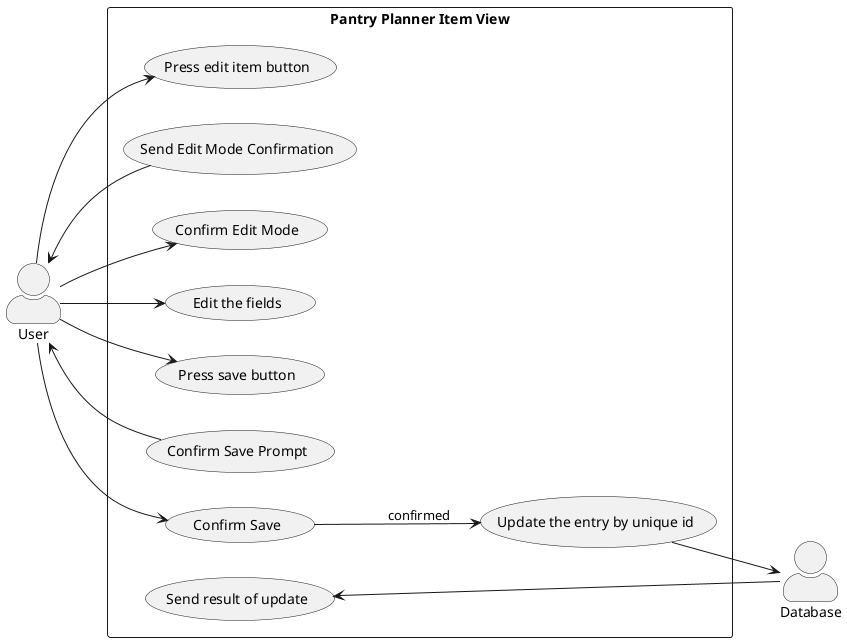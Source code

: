 @startuml AddItemUseCase

left to right direction
skinparam actorStyle awesome
skinparam packageStyle rectangle

actor User
actor Database

rectangle "Pantry Planner Item View"{
    usecase "Press edit item button" as editButton
    usecase "Send Edit Mode Confirmation" as editModeConf
    usecase "Confirm Edit Mode" as confMode
    usecase "Edit the fields" as editInfo
    usecase "Press save button" as saveButton
    usecase "Confirm Save Prompt" as saveConfPrompt
    usecase "Confirm Save" as saveConf
    usecase "Update the entry by unique id" as updateDB
    usecase "Send result of update" as sendResult
}

User --> (editButton)
User <-- editModeConf
User --> (confMode)
User --> (editInfo)
User --> saveButton
User <-- saveConfPrompt
User --> saveConf
saveConf --> updateDB : confirmed
updateDB --> Database
(sendResult) <-- Database

@enduml
